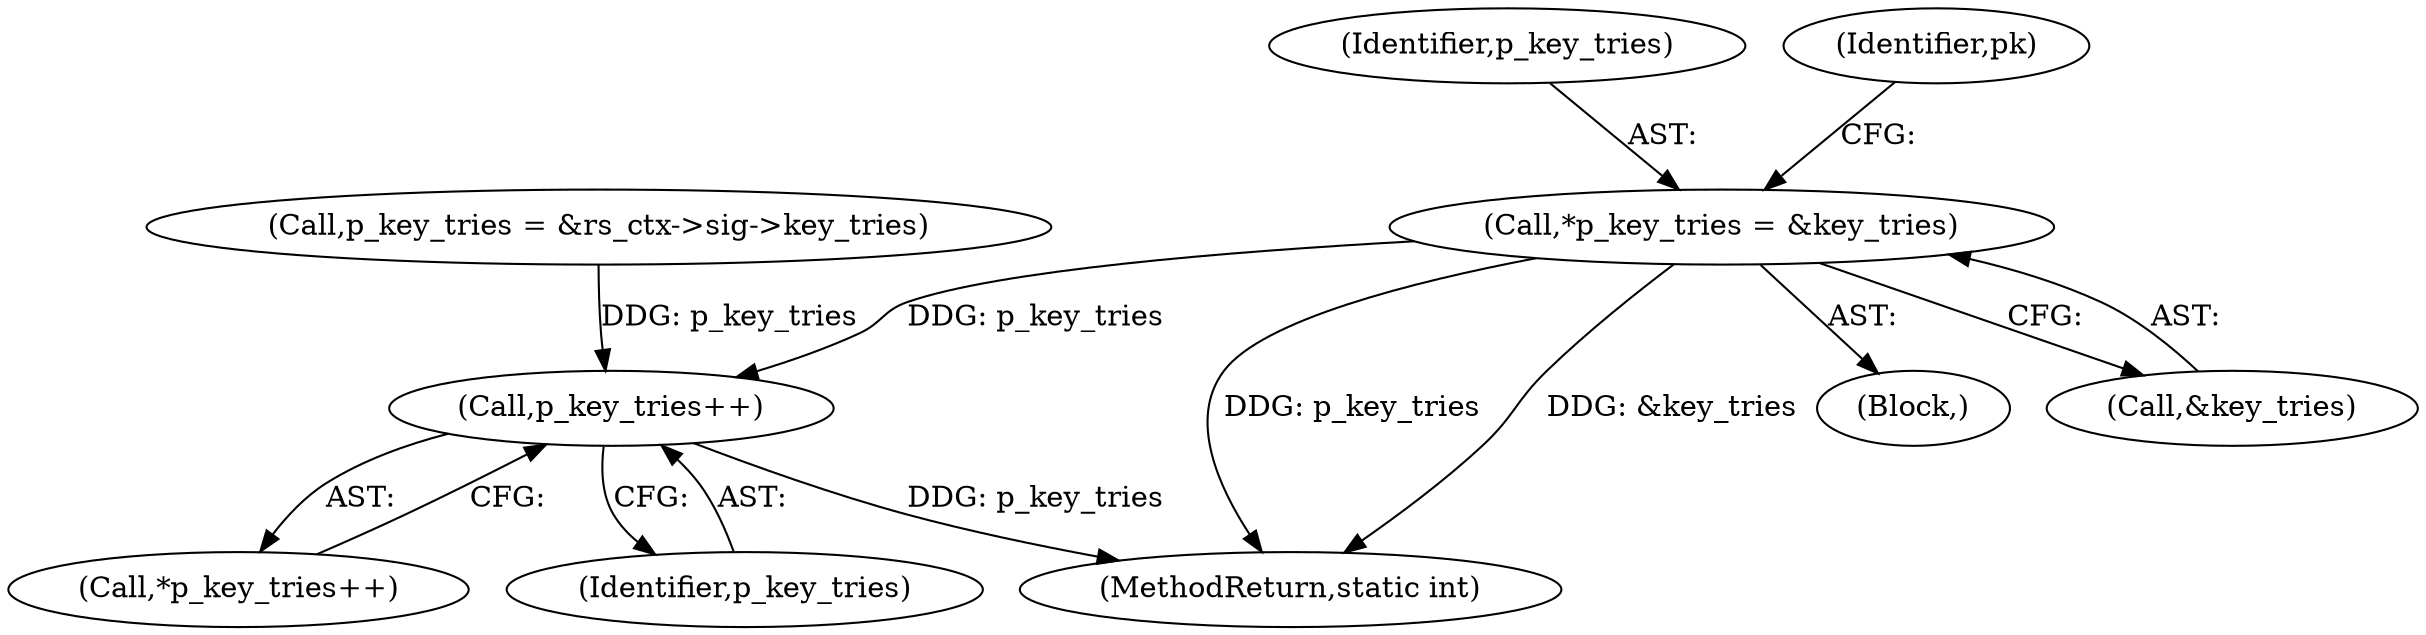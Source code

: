 digraph "0_mbedtls_33f66ba6fd234114aa37f0209dac031bb2870a9b_0@pointer" {
"1000129" [label="(Call,*p_key_tries = &key_tries)"];
"1000274" [label="(Call,p_key_tries++)"];
"1000206" [label="(Call,p_key_tries = &rs_ctx->sig->key_tries)"];
"1000274" [label="(Call,p_key_tries++)"];
"1000130" [label="(Identifier,p_key_tries)"];
"1000454" [label="(MethodReturn,static int)"];
"1000273" [label="(Call,*p_key_tries++)"];
"1000119" [label="(Block,)"];
"1000129" [label="(Call,*p_key_tries = &key_tries)"];
"1000131" [label="(Call,&key_tries)"];
"1000275" [label="(Identifier,p_key_tries)"];
"1000139" [label="(Identifier,pk)"];
"1000129" -> "1000119"  [label="AST: "];
"1000129" -> "1000131"  [label="CFG: "];
"1000130" -> "1000129"  [label="AST: "];
"1000131" -> "1000129"  [label="AST: "];
"1000139" -> "1000129"  [label="CFG: "];
"1000129" -> "1000454"  [label="DDG: p_key_tries"];
"1000129" -> "1000454"  [label="DDG: &key_tries"];
"1000129" -> "1000274"  [label="DDG: p_key_tries"];
"1000274" -> "1000273"  [label="AST: "];
"1000274" -> "1000275"  [label="CFG: "];
"1000275" -> "1000274"  [label="AST: "];
"1000273" -> "1000274"  [label="CFG: "];
"1000274" -> "1000454"  [label="DDG: p_key_tries"];
"1000206" -> "1000274"  [label="DDG: p_key_tries"];
}
